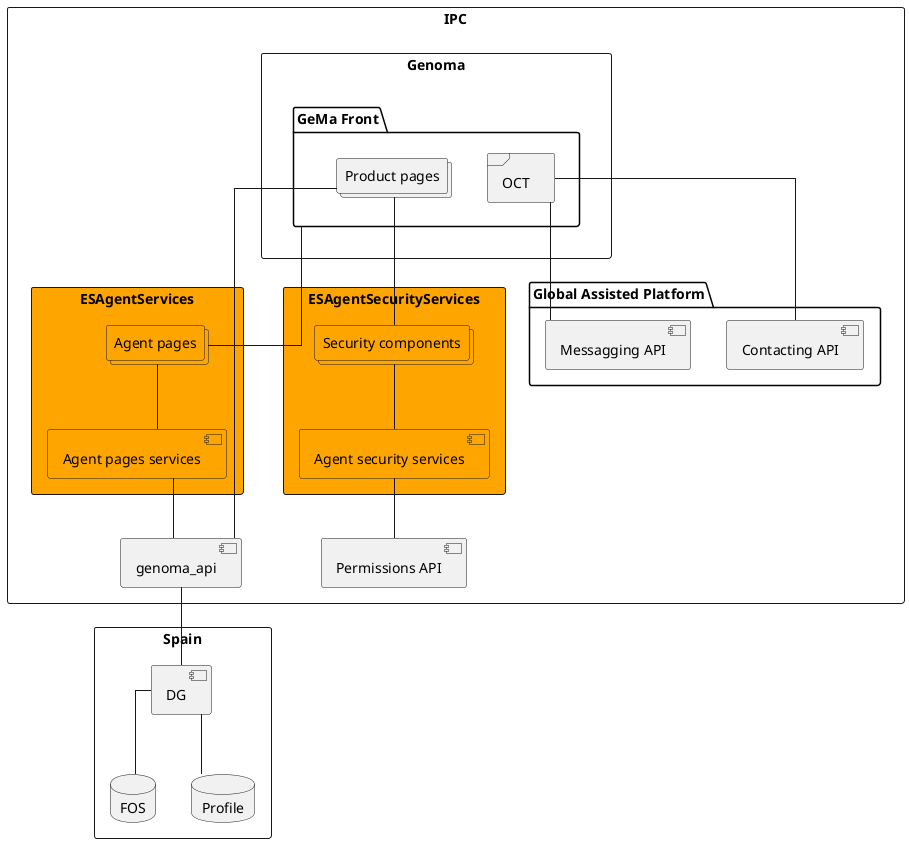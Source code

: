 @startuml

 skinparam linetype ortho

rectangle ipc as "IPC" {

    rectangle ESAgentSecurityServices #orange {
        collections sc as "Security components" #orange
        component ass as "Agent security services" #orange
    }

    rectangle Genoma {
        package front as "GeMa Front" {
            collections pp as "Product pages" 
            frame oct as "OCT" 
        }
    }

    rectangle ESAgentServices #orange {
        collections ap as "Agent pages" #orange
        component aps as "Agent pages services" #orange
    }

    component ga as "genoma_api"

    package gap as "Global Assisted Platform" {
        component ca as "Contacting API"
        component ma as "Messagging API"
    }

    component perm as "Permissions API"

}

rectangle sp as "Spain" {
    component dg as "DG"
    database fos as "FOS"
    database profile as "Profile"
}

sc -- ass
ass -- perm

pp -- sc

pp -- ga
aps -- ga

front -- ap

ap -- aps


oct -- ca
oct -- ma

ga -- dg

dg -- fos
dg -- profile


@enduml